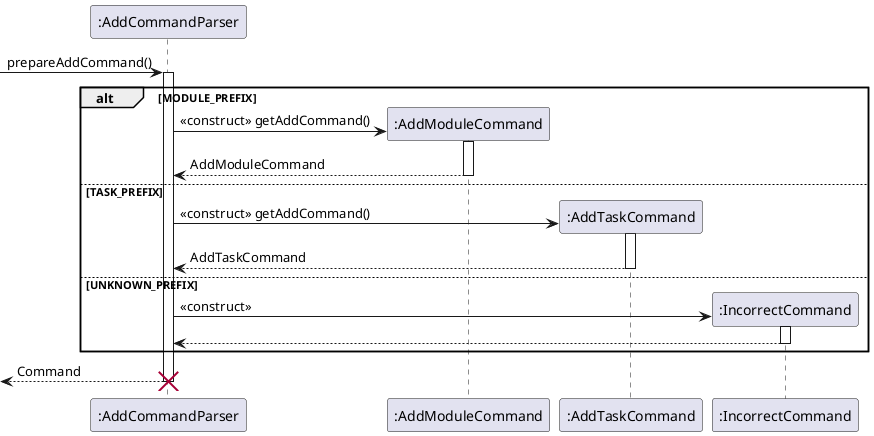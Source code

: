 @startuml
-> ":AddCommandParser": prepareAddCommand()
activate ":AddCommandParser"
alt MODULE_PREFIX
    create ":AddModuleCommand"
    ":AddCommandParser" -> ":AddModuleCommand": <<construct>> getAddCommand()
    activate ":AddModuleCommand"
    ":AddCommandParser" <-- ":AddModuleCommand": AddModuleCommand
    deactivate ":AddModuleCommand"
else TASK_PREFIX
    create ":AddTaskCommand"
    ":AddCommandParser" -> ":AddTaskCommand": <<construct>> getAddCommand()
    activate ":AddTaskCommand"
    ":AddCommandParser" <-- ":AddTaskCommand": AddTaskCommand
    deactivate ":AddTaskCommand"
else UNKNOWN_PREFIX
    create ":IncorrectCommand"
    ":AddCommandParser" -> ":IncorrectCommand": <<construct>>
    activate ":IncorrectCommand"
    ":AddCommandParser" <-- ":IncorrectCommand"
    deactivate ":IncorrectCommand"
end
<-- ":AddCommandParser": Command
destroy ":AddCommandParser"
@enduml